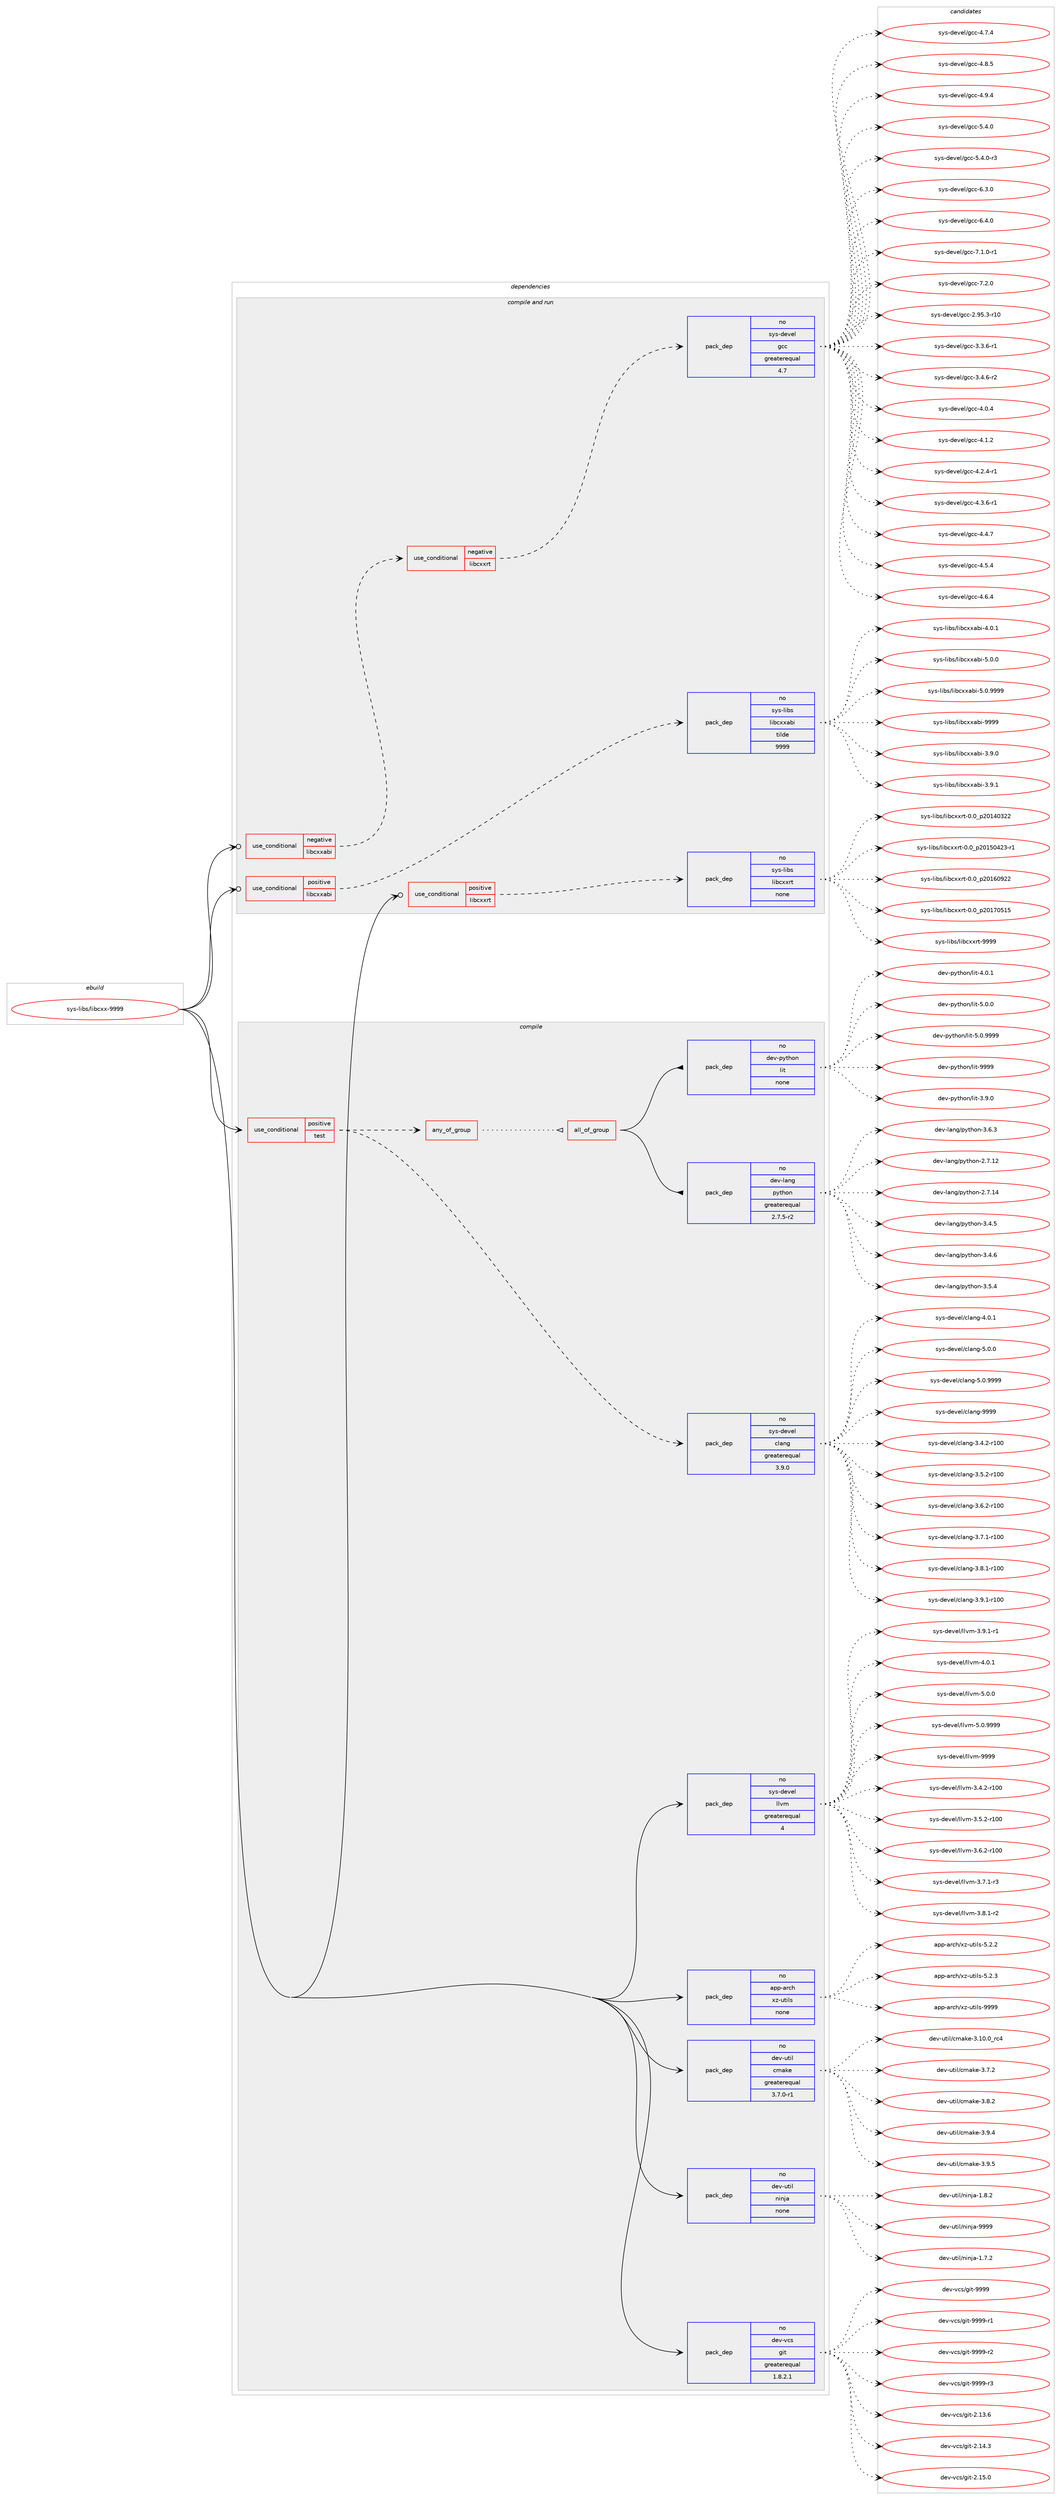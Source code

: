 digraph prolog {

# *************
# Graph options
# *************

newrank=true;
concentrate=true;
compound=true;
graph [rankdir=LR,fontname=Helvetica,fontsize=10,ranksep=1.5];#, ranksep=2.5, nodesep=0.2];
edge  [arrowhead=vee];
node  [fontname=Helvetica,fontsize=10];

# **********
# The ebuild
# **********

subgraph cluster_leftcol {
color=gray;
rank=same;
label=<<i>ebuild</i>>;
id [label="sys-libs/libcxx-9999", color=red, width=4, href="../sys-libs/libcxx-9999.svg"];
}

# ****************
# The dependencies
# ****************

subgraph cluster_midcol {
color=gray;
label=<<i>dependencies</i>>;
subgraph cluster_compile {
fillcolor="#eeeeee";
style=filled;
label=<<i>compile</i>>;
subgraph cond118293 {
dependency494825 [label=<<TABLE BORDER="0" CELLBORDER="1" CELLSPACING="0" CELLPADDING="4"><TR><TD ROWSPAN="3" CELLPADDING="10">use_conditional</TD></TR><TR><TD>positive</TD></TR><TR><TD>test</TD></TR></TABLE>>, shape=none, color=red];
subgraph pack367794 {
dependency494826 [label=<<TABLE BORDER="0" CELLBORDER="1" CELLSPACING="0" CELLPADDING="4" WIDTH="220"><TR><TD ROWSPAN="6" CELLPADDING="30">pack_dep</TD></TR><TR><TD WIDTH="110">no</TD></TR><TR><TD>sys-devel</TD></TR><TR><TD>clang</TD></TR><TR><TD>greaterequal</TD></TR><TR><TD>3.9.0</TD></TR></TABLE>>, shape=none, color=blue];
}
dependency494825:e -> dependency494826:w [weight=20,style="dashed",arrowhead="vee"];
subgraph any8424 {
dependency494827 [label=<<TABLE BORDER="0" CELLBORDER="1" CELLSPACING="0" CELLPADDING="4"><TR><TD CELLPADDING="10">any_of_group</TD></TR></TABLE>>, shape=none, color=red];subgraph all317 {
dependency494828 [label=<<TABLE BORDER="0" CELLBORDER="1" CELLSPACING="0" CELLPADDING="4"><TR><TD CELLPADDING="10">all_of_group</TD></TR></TABLE>>, shape=none, color=red];subgraph pack367795 {
dependency494829 [label=<<TABLE BORDER="0" CELLBORDER="1" CELLSPACING="0" CELLPADDING="4" WIDTH="220"><TR><TD ROWSPAN="6" CELLPADDING="30">pack_dep</TD></TR><TR><TD WIDTH="110">no</TD></TR><TR><TD>dev-lang</TD></TR><TR><TD>python</TD></TR><TR><TD>greaterequal</TD></TR><TR><TD>2.7.5-r2</TD></TR></TABLE>>, shape=none, color=blue];
}
dependency494828:e -> dependency494829:w [weight=20,style="solid",arrowhead="inv"];
subgraph pack367796 {
dependency494830 [label=<<TABLE BORDER="0" CELLBORDER="1" CELLSPACING="0" CELLPADDING="4" WIDTH="220"><TR><TD ROWSPAN="6" CELLPADDING="30">pack_dep</TD></TR><TR><TD WIDTH="110">no</TD></TR><TR><TD>dev-python</TD></TR><TR><TD>lit</TD></TR><TR><TD>none</TD></TR><TR><TD></TD></TR></TABLE>>, shape=none, color=blue];
}
dependency494828:e -> dependency494830:w [weight=20,style="solid",arrowhead="inv"];
}
dependency494827:e -> dependency494828:w [weight=20,style="dotted",arrowhead="oinv"];
}
dependency494825:e -> dependency494827:w [weight=20,style="dashed",arrowhead="vee"];
}
id:e -> dependency494825:w [weight=20,style="solid",arrowhead="vee"];
subgraph pack367797 {
dependency494831 [label=<<TABLE BORDER="0" CELLBORDER="1" CELLSPACING="0" CELLPADDING="4" WIDTH="220"><TR><TD ROWSPAN="6" CELLPADDING="30">pack_dep</TD></TR><TR><TD WIDTH="110">no</TD></TR><TR><TD>app-arch</TD></TR><TR><TD>xz-utils</TD></TR><TR><TD>none</TD></TR><TR><TD></TD></TR></TABLE>>, shape=none, color=blue];
}
id:e -> dependency494831:w [weight=20,style="solid",arrowhead="vee"];
subgraph pack367798 {
dependency494832 [label=<<TABLE BORDER="0" CELLBORDER="1" CELLSPACING="0" CELLPADDING="4" WIDTH="220"><TR><TD ROWSPAN="6" CELLPADDING="30">pack_dep</TD></TR><TR><TD WIDTH="110">no</TD></TR><TR><TD>dev-util</TD></TR><TR><TD>cmake</TD></TR><TR><TD>greaterequal</TD></TR><TR><TD>3.7.0-r1</TD></TR></TABLE>>, shape=none, color=blue];
}
id:e -> dependency494832:w [weight=20,style="solid",arrowhead="vee"];
subgraph pack367799 {
dependency494833 [label=<<TABLE BORDER="0" CELLBORDER="1" CELLSPACING="0" CELLPADDING="4" WIDTH="220"><TR><TD ROWSPAN="6" CELLPADDING="30">pack_dep</TD></TR><TR><TD WIDTH="110">no</TD></TR><TR><TD>dev-util</TD></TR><TR><TD>ninja</TD></TR><TR><TD>none</TD></TR><TR><TD></TD></TR></TABLE>>, shape=none, color=blue];
}
id:e -> dependency494833:w [weight=20,style="solid",arrowhead="vee"];
subgraph pack367800 {
dependency494834 [label=<<TABLE BORDER="0" CELLBORDER="1" CELLSPACING="0" CELLPADDING="4" WIDTH="220"><TR><TD ROWSPAN="6" CELLPADDING="30">pack_dep</TD></TR><TR><TD WIDTH="110">no</TD></TR><TR><TD>dev-vcs</TD></TR><TR><TD>git</TD></TR><TR><TD>greaterequal</TD></TR><TR><TD>1.8.2.1</TD></TR></TABLE>>, shape=none, color=blue];
}
id:e -> dependency494834:w [weight=20,style="solid",arrowhead="vee"];
subgraph pack367801 {
dependency494835 [label=<<TABLE BORDER="0" CELLBORDER="1" CELLSPACING="0" CELLPADDING="4" WIDTH="220"><TR><TD ROWSPAN="6" CELLPADDING="30">pack_dep</TD></TR><TR><TD WIDTH="110">no</TD></TR><TR><TD>sys-devel</TD></TR><TR><TD>llvm</TD></TR><TR><TD>greaterequal</TD></TR><TR><TD>4</TD></TR></TABLE>>, shape=none, color=blue];
}
id:e -> dependency494835:w [weight=20,style="solid",arrowhead="vee"];
}
subgraph cluster_compileandrun {
fillcolor="#eeeeee";
style=filled;
label=<<i>compile and run</i>>;
subgraph cond118294 {
dependency494836 [label=<<TABLE BORDER="0" CELLBORDER="1" CELLSPACING="0" CELLPADDING="4"><TR><TD ROWSPAN="3" CELLPADDING="10">use_conditional</TD></TR><TR><TD>negative</TD></TR><TR><TD>libcxxabi</TD></TR></TABLE>>, shape=none, color=red];
subgraph cond118295 {
dependency494837 [label=<<TABLE BORDER="0" CELLBORDER="1" CELLSPACING="0" CELLPADDING="4"><TR><TD ROWSPAN="3" CELLPADDING="10">use_conditional</TD></TR><TR><TD>negative</TD></TR><TR><TD>libcxxrt</TD></TR></TABLE>>, shape=none, color=red];
subgraph pack367802 {
dependency494838 [label=<<TABLE BORDER="0" CELLBORDER="1" CELLSPACING="0" CELLPADDING="4" WIDTH="220"><TR><TD ROWSPAN="6" CELLPADDING="30">pack_dep</TD></TR><TR><TD WIDTH="110">no</TD></TR><TR><TD>sys-devel</TD></TR><TR><TD>gcc</TD></TR><TR><TD>greaterequal</TD></TR><TR><TD>4.7</TD></TR></TABLE>>, shape=none, color=blue];
}
dependency494837:e -> dependency494838:w [weight=20,style="dashed",arrowhead="vee"];
}
dependency494836:e -> dependency494837:w [weight=20,style="dashed",arrowhead="vee"];
}
id:e -> dependency494836:w [weight=20,style="solid",arrowhead="odotvee"];
subgraph cond118296 {
dependency494839 [label=<<TABLE BORDER="0" CELLBORDER="1" CELLSPACING="0" CELLPADDING="4"><TR><TD ROWSPAN="3" CELLPADDING="10">use_conditional</TD></TR><TR><TD>positive</TD></TR><TR><TD>libcxxabi</TD></TR></TABLE>>, shape=none, color=red];
subgraph pack367803 {
dependency494840 [label=<<TABLE BORDER="0" CELLBORDER="1" CELLSPACING="0" CELLPADDING="4" WIDTH="220"><TR><TD ROWSPAN="6" CELLPADDING="30">pack_dep</TD></TR><TR><TD WIDTH="110">no</TD></TR><TR><TD>sys-libs</TD></TR><TR><TD>libcxxabi</TD></TR><TR><TD>tilde</TD></TR><TR><TD>9999</TD></TR></TABLE>>, shape=none, color=blue];
}
dependency494839:e -> dependency494840:w [weight=20,style="dashed",arrowhead="vee"];
}
id:e -> dependency494839:w [weight=20,style="solid",arrowhead="odotvee"];
subgraph cond118297 {
dependency494841 [label=<<TABLE BORDER="0" CELLBORDER="1" CELLSPACING="0" CELLPADDING="4"><TR><TD ROWSPAN="3" CELLPADDING="10">use_conditional</TD></TR><TR><TD>positive</TD></TR><TR><TD>libcxxrt</TD></TR></TABLE>>, shape=none, color=red];
subgraph pack367804 {
dependency494842 [label=<<TABLE BORDER="0" CELLBORDER="1" CELLSPACING="0" CELLPADDING="4" WIDTH="220"><TR><TD ROWSPAN="6" CELLPADDING="30">pack_dep</TD></TR><TR><TD WIDTH="110">no</TD></TR><TR><TD>sys-libs</TD></TR><TR><TD>libcxxrt</TD></TR><TR><TD>none</TD></TR><TR><TD></TD></TR></TABLE>>, shape=none, color=blue];
}
dependency494841:e -> dependency494842:w [weight=20,style="dashed",arrowhead="vee"];
}
id:e -> dependency494841:w [weight=20,style="solid",arrowhead="odotvee"];
}
subgraph cluster_run {
fillcolor="#eeeeee";
style=filled;
label=<<i>run</i>>;
}
}

# **************
# The candidates
# **************

subgraph cluster_choices {
rank=same;
color=gray;
label=<<i>candidates</i>>;

subgraph choice367794 {
color=black;
nodesep=1;
choice1151211154510010111810110847991089711010345514652465045114494848 [label="sys-devel/clang-3.4.2-r100", color=red, width=4,href="../sys-devel/clang-3.4.2-r100.svg"];
choice1151211154510010111810110847991089711010345514653465045114494848 [label="sys-devel/clang-3.5.2-r100", color=red, width=4,href="../sys-devel/clang-3.5.2-r100.svg"];
choice1151211154510010111810110847991089711010345514654465045114494848 [label="sys-devel/clang-3.6.2-r100", color=red, width=4,href="../sys-devel/clang-3.6.2-r100.svg"];
choice1151211154510010111810110847991089711010345514655464945114494848 [label="sys-devel/clang-3.7.1-r100", color=red, width=4,href="../sys-devel/clang-3.7.1-r100.svg"];
choice1151211154510010111810110847991089711010345514656464945114494848 [label="sys-devel/clang-3.8.1-r100", color=red, width=4,href="../sys-devel/clang-3.8.1-r100.svg"];
choice1151211154510010111810110847991089711010345514657464945114494848 [label="sys-devel/clang-3.9.1-r100", color=red, width=4,href="../sys-devel/clang-3.9.1-r100.svg"];
choice11512111545100101118101108479910897110103455246484649 [label="sys-devel/clang-4.0.1", color=red, width=4,href="../sys-devel/clang-4.0.1.svg"];
choice11512111545100101118101108479910897110103455346484648 [label="sys-devel/clang-5.0.0", color=red, width=4,href="../sys-devel/clang-5.0.0.svg"];
choice11512111545100101118101108479910897110103455346484657575757 [label="sys-devel/clang-5.0.9999", color=red, width=4,href="../sys-devel/clang-5.0.9999.svg"];
choice115121115451001011181011084799108971101034557575757 [label="sys-devel/clang-9999", color=red, width=4,href="../sys-devel/clang-9999.svg"];
dependency494826:e -> choice1151211154510010111810110847991089711010345514652465045114494848:w [style=dotted,weight="100"];
dependency494826:e -> choice1151211154510010111810110847991089711010345514653465045114494848:w [style=dotted,weight="100"];
dependency494826:e -> choice1151211154510010111810110847991089711010345514654465045114494848:w [style=dotted,weight="100"];
dependency494826:e -> choice1151211154510010111810110847991089711010345514655464945114494848:w [style=dotted,weight="100"];
dependency494826:e -> choice1151211154510010111810110847991089711010345514656464945114494848:w [style=dotted,weight="100"];
dependency494826:e -> choice1151211154510010111810110847991089711010345514657464945114494848:w [style=dotted,weight="100"];
dependency494826:e -> choice11512111545100101118101108479910897110103455246484649:w [style=dotted,weight="100"];
dependency494826:e -> choice11512111545100101118101108479910897110103455346484648:w [style=dotted,weight="100"];
dependency494826:e -> choice11512111545100101118101108479910897110103455346484657575757:w [style=dotted,weight="100"];
dependency494826:e -> choice115121115451001011181011084799108971101034557575757:w [style=dotted,weight="100"];
}
subgraph choice367795 {
color=black;
nodesep=1;
choice10010111845108971101034711212111610411111045504655464950 [label="dev-lang/python-2.7.12", color=red, width=4,href="../dev-lang/python-2.7.12.svg"];
choice10010111845108971101034711212111610411111045504655464952 [label="dev-lang/python-2.7.14", color=red, width=4,href="../dev-lang/python-2.7.14.svg"];
choice100101118451089711010347112121116104111110455146524653 [label="dev-lang/python-3.4.5", color=red, width=4,href="../dev-lang/python-3.4.5.svg"];
choice100101118451089711010347112121116104111110455146524654 [label="dev-lang/python-3.4.6", color=red, width=4,href="../dev-lang/python-3.4.6.svg"];
choice100101118451089711010347112121116104111110455146534652 [label="dev-lang/python-3.5.4", color=red, width=4,href="../dev-lang/python-3.5.4.svg"];
choice100101118451089711010347112121116104111110455146544651 [label="dev-lang/python-3.6.3", color=red, width=4,href="../dev-lang/python-3.6.3.svg"];
dependency494829:e -> choice10010111845108971101034711212111610411111045504655464950:w [style=dotted,weight="100"];
dependency494829:e -> choice10010111845108971101034711212111610411111045504655464952:w [style=dotted,weight="100"];
dependency494829:e -> choice100101118451089711010347112121116104111110455146524653:w [style=dotted,weight="100"];
dependency494829:e -> choice100101118451089711010347112121116104111110455146524654:w [style=dotted,weight="100"];
dependency494829:e -> choice100101118451089711010347112121116104111110455146534652:w [style=dotted,weight="100"];
dependency494829:e -> choice100101118451089711010347112121116104111110455146544651:w [style=dotted,weight="100"];
}
subgraph choice367796 {
color=black;
nodesep=1;
choice1001011184511212111610411111047108105116455146574648 [label="dev-python/lit-3.9.0", color=red, width=4,href="../dev-python/lit-3.9.0.svg"];
choice1001011184511212111610411111047108105116455246484649 [label="dev-python/lit-4.0.1", color=red, width=4,href="../dev-python/lit-4.0.1.svg"];
choice1001011184511212111610411111047108105116455346484648 [label="dev-python/lit-5.0.0", color=red, width=4,href="../dev-python/lit-5.0.0.svg"];
choice1001011184511212111610411111047108105116455346484657575757 [label="dev-python/lit-5.0.9999", color=red, width=4,href="../dev-python/lit-5.0.9999.svg"];
choice10010111845112121116104111110471081051164557575757 [label="dev-python/lit-9999", color=red, width=4,href="../dev-python/lit-9999.svg"];
dependency494830:e -> choice1001011184511212111610411111047108105116455146574648:w [style=dotted,weight="100"];
dependency494830:e -> choice1001011184511212111610411111047108105116455246484649:w [style=dotted,weight="100"];
dependency494830:e -> choice1001011184511212111610411111047108105116455346484648:w [style=dotted,weight="100"];
dependency494830:e -> choice1001011184511212111610411111047108105116455346484657575757:w [style=dotted,weight="100"];
dependency494830:e -> choice10010111845112121116104111110471081051164557575757:w [style=dotted,weight="100"];
}
subgraph choice367797 {
color=black;
nodesep=1;
choice971121124597114991044712012245117116105108115455346504650 [label="app-arch/xz-utils-5.2.2", color=red, width=4,href="../app-arch/xz-utils-5.2.2.svg"];
choice971121124597114991044712012245117116105108115455346504651 [label="app-arch/xz-utils-5.2.3", color=red, width=4,href="../app-arch/xz-utils-5.2.3.svg"];
choice9711211245971149910447120122451171161051081154557575757 [label="app-arch/xz-utils-9999", color=red, width=4,href="../app-arch/xz-utils-9999.svg"];
dependency494831:e -> choice971121124597114991044712012245117116105108115455346504650:w [style=dotted,weight="100"];
dependency494831:e -> choice971121124597114991044712012245117116105108115455346504651:w [style=dotted,weight="100"];
dependency494831:e -> choice9711211245971149910447120122451171161051081154557575757:w [style=dotted,weight="100"];
}
subgraph choice367798 {
color=black;
nodesep=1;
choice1001011184511711610510847991099710710145514649484648951149952 [label="dev-util/cmake-3.10.0_rc4", color=red, width=4,href="../dev-util/cmake-3.10.0_rc4.svg"];
choice10010111845117116105108479910997107101455146554650 [label="dev-util/cmake-3.7.2", color=red, width=4,href="../dev-util/cmake-3.7.2.svg"];
choice10010111845117116105108479910997107101455146564650 [label="dev-util/cmake-3.8.2", color=red, width=4,href="../dev-util/cmake-3.8.2.svg"];
choice10010111845117116105108479910997107101455146574652 [label="dev-util/cmake-3.9.4", color=red, width=4,href="../dev-util/cmake-3.9.4.svg"];
choice10010111845117116105108479910997107101455146574653 [label="dev-util/cmake-3.9.5", color=red, width=4,href="../dev-util/cmake-3.9.5.svg"];
dependency494832:e -> choice1001011184511711610510847991099710710145514649484648951149952:w [style=dotted,weight="100"];
dependency494832:e -> choice10010111845117116105108479910997107101455146554650:w [style=dotted,weight="100"];
dependency494832:e -> choice10010111845117116105108479910997107101455146564650:w [style=dotted,weight="100"];
dependency494832:e -> choice10010111845117116105108479910997107101455146574652:w [style=dotted,weight="100"];
dependency494832:e -> choice10010111845117116105108479910997107101455146574653:w [style=dotted,weight="100"];
}
subgraph choice367799 {
color=black;
nodesep=1;
choice100101118451171161051084711010511010697454946554650 [label="dev-util/ninja-1.7.2", color=red, width=4,href="../dev-util/ninja-1.7.2.svg"];
choice100101118451171161051084711010511010697454946564650 [label="dev-util/ninja-1.8.2", color=red, width=4,href="../dev-util/ninja-1.8.2.svg"];
choice1001011184511711610510847110105110106974557575757 [label="dev-util/ninja-9999", color=red, width=4,href="../dev-util/ninja-9999.svg"];
dependency494833:e -> choice100101118451171161051084711010511010697454946554650:w [style=dotted,weight="100"];
dependency494833:e -> choice100101118451171161051084711010511010697454946564650:w [style=dotted,weight="100"];
dependency494833:e -> choice1001011184511711610510847110105110106974557575757:w [style=dotted,weight="100"];
}
subgraph choice367800 {
color=black;
nodesep=1;
choice10010111845118991154710310511645504649514654 [label="dev-vcs/git-2.13.6", color=red, width=4,href="../dev-vcs/git-2.13.6.svg"];
choice10010111845118991154710310511645504649524651 [label="dev-vcs/git-2.14.3", color=red, width=4,href="../dev-vcs/git-2.14.3.svg"];
choice10010111845118991154710310511645504649534648 [label="dev-vcs/git-2.15.0", color=red, width=4,href="../dev-vcs/git-2.15.0.svg"];
choice1001011184511899115471031051164557575757 [label="dev-vcs/git-9999", color=red, width=4,href="../dev-vcs/git-9999.svg"];
choice10010111845118991154710310511645575757574511449 [label="dev-vcs/git-9999-r1", color=red, width=4,href="../dev-vcs/git-9999-r1.svg"];
choice10010111845118991154710310511645575757574511450 [label="dev-vcs/git-9999-r2", color=red, width=4,href="../dev-vcs/git-9999-r2.svg"];
choice10010111845118991154710310511645575757574511451 [label="dev-vcs/git-9999-r3", color=red, width=4,href="../dev-vcs/git-9999-r3.svg"];
dependency494834:e -> choice10010111845118991154710310511645504649514654:w [style=dotted,weight="100"];
dependency494834:e -> choice10010111845118991154710310511645504649524651:w [style=dotted,weight="100"];
dependency494834:e -> choice10010111845118991154710310511645504649534648:w [style=dotted,weight="100"];
dependency494834:e -> choice1001011184511899115471031051164557575757:w [style=dotted,weight="100"];
dependency494834:e -> choice10010111845118991154710310511645575757574511449:w [style=dotted,weight="100"];
dependency494834:e -> choice10010111845118991154710310511645575757574511450:w [style=dotted,weight="100"];
dependency494834:e -> choice10010111845118991154710310511645575757574511451:w [style=dotted,weight="100"];
}
subgraph choice367801 {
color=black;
nodesep=1;
choice115121115451001011181011084710810811810945514652465045114494848 [label="sys-devel/llvm-3.4.2-r100", color=red, width=4,href="../sys-devel/llvm-3.4.2-r100.svg"];
choice115121115451001011181011084710810811810945514653465045114494848 [label="sys-devel/llvm-3.5.2-r100", color=red, width=4,href="../sys-devel/llvm-3.5.2-r100.svg"];
choice115121115451001011181011084710810811810945514654465045114494848 [label="sys-devel/llvm-3.6.2-r100", color=red, width=4,href="../sys-devel/llvm-3.6.2-r100.svg"];
choice11512111545100101118101108471081081181094551465546494511451 [label="sys-devel/llvm-3.7.1-r3", color=red, width=4,href="../sys-devel/llvm-3.7.1-r3.svg"];
choice11512111545100101118101108471081081181094551465646494511450 [label="sys-devel/llvm-3.8.1-r2", color=red, width=4,href="../sys-devel/llvm-3.8.1-r2.svg"];
choice11512111545100101118101108471081081181094551465746494511449 [label="sys-devel/llvm-3.9.1-r1", color=red, width=4,href="../sys-devel/llvm-3.9.1-r1.svg"];
choice1151211154510010111810110847108108118109455246484649 [label="sys-devel/llvm-4.0.1", color=red, width=4,href="../sys-devel/llvm-4.0.1.svg"];
choice1151211154510010111810110847108108118109455346484648 [label="sys-devel/llvm-5.0.0", color=red, width=4,href="../sys-devel/llvm-5.0.0.svg"];
choice1151211154510010111810110847108108118109455346484657575757 [label="sys-devel/llvm-5.0.9999", color=red, width=4,href="../sys-devel/llvm-5.0.9999.svg"];
choice11512111545100101118101108471081081181094557575757 [label="sys-devel/llvm-9999", color=red, width=4,href="../sys-devel/llvm-9999.svg"];
dependency494835:e -> choice115121115451001011181011084710810811810945514652465045114494848:w [style=dotted,weight="100"];
dependency494835:e -> choice115121115451001011181011084710810811810945514653465045114494848:w [style=dotted,weight="100"];
dependency494835:e -> choice115121115451001011181011084710810811810945514654465045114494848:w [style=dotted,weight="100"];
dependency494835:e -> choice11512111545100101118101108471081081181094551465546494511451:w [style=dotted,weight="100"];
dependency494835:e -> choice11512111545100101118101108471081081181094551465646494511450:w [style=dotted,weight="100"];
dependency494835:e -> choice11512111545100101118101108471081081181094551465746494511449:w [style=dotted,weight="100"];
dependency494835:e -> choice1151211154510010111810110847108108118109455246484649:w [style=dotted,weight="100"];
dependency494835:e -> choice1151211154510010111810110847108108118109455346484648:w [style=dotted,weight="100"];
dependency494835:e -> choice1151211154510010111810110847108108118109455346484657575757:w [style=dotted,weight="100"];
dependency494835:e -> choice11512111545100101118101108471081081181094557575757:w [style=dotted,weight="100"];
}
subgraph choice367802 {
color=black;
nodesep=1;
choice1151211154510010111810110847103999945504657534651451144948 [label="sys-devel/gcc-2.95.3-r10", color=red, width=4,href="../sys-devel/gcc-2.95.3-r10.svg"];
choice115121115451001011181011084710399994551465146544511449 [label="sys-devel/gcc-3.3.6-r1", color=red, width=4,href="../sys-devel/gcc-3.3.6-r1.svg"];
choice115121115451001011181011084710399994551465246544511450 [label="sys-devel/gcc-3.4.6-r2", color=red, width=4,href="../sys-devel/gcc-3.4.6-r2.svg"];
choice11512111545100101118101108471039999455246484652 [label="sys-devel/gcc-4.0.4", color=red, width=4,href="../sys-devel/gcc-4.0.4.svg"];
choice11512111545100101118101108471039999455246494650 [label="sys-devel/gcc-4.1.2", color=red, width=4,href="../sys-devel/gcc-4.1.2.svg"];
choice115121115451001011181011084710399994552465046524511449 [label="sys-devel/gcc-4.2.4-r1", color=red, width=4,href="../sys-devel/gcc-4.2.4-r1.svg"];
choice115121115451001011181011084710399994552465146544511449 [label="sys-devel/gcc-4.3.6-r1", color=red, width=4,href="../sys-devel/gcc-4.3.6-r1.svg"];
choice11512111545100101118101108471039999455246524655 [label="sys-devel/gcc-4.4.7", color=red, width=4,href="../sys-devel/gcc-4.4.7.svg"];
choice11512111545100101118101108471039999455246534652 [label="sys-devel/gcc-4.5.4", color=red, width=4,href="../sys-devel/gcc-4.5.4.svg"];
choice11512111545100101118101108471039999455246544652 [label="sys-devel/gcc-4.6.4", color=red, width=4,href="../sys-devel/gcc-4.6.4.svg"];
choice11512111545100101118101108471039999455246554652 [label="sys-devel/gcc-4.7.4", color=red, width=4,href="../sys-devel/gcc-4.7.4.svg"];
choice11512111545100101118101108471039999455246564653 [label="sys-devel/gcc-4.8.5", color=red, width=4,href="../sys-devel/gcc-4.8.5.svg"];
choice11512111545100101118101108471039999455246574652 [label="sys-devel/gcc-4.9.4", color=red, width=4,href="../sys-devel/gcc-4.9.4.svg"];
choice11512111545100101118101108471039999455346524648 [label="sys-devel/gcc-5.4.0", color=red, width=4,href="../sys-devel/gcc-5.4.0.svg"];
choice115121115451001011181011084710399994553465246484511451 [label="sys-devel/gcc-5.4.0-r3", color=red, width=4,href="../sys-devel/gcc-5.4.0-r3.svg"];
choice11512111545100101118101108471039999455446514648 [label="sys-devel/gcc-6.3.0", color=red, width=4,href="../sys-devel/gcc-6.3.0.svg"];
choice11512111545100101118101108471039999455446524648 [label="sys-devel/gcc-6.4.0", color=red, width=4,href="../sys-devel/gcc-6.4.0.svg"];
choice115121115451001011181011084710399994555464946484511449 [label="sys-devel/gcc-7.1.0-r1", color=red, width=4,href="../sys-devel/gcc-7.1.0-r1.svg"];
choice11512111545100101118101108471039999455546504648 [label="sys-devel/gcc-7.2.0", color=red, width=4,href="../sys-devel/gcc-7.2.0.svg"];
dependency494838:e -> choice1151211154510010111810110847103999945504657534651451144948:w [style=dotted,weight="100"];
dependency494838:e -> choice115121115451001011181011084710399994551465146544511449:w [style=dotted,weight="100"];
dependency494838:e -> choice115121115451001011181011084710399994551465246544511450:w [style=dotted,weight="100"];
dependency494838:e -> choice11512111545100101118101108471039999455246484652:w [style=dotted,weight="100"];
dependency494838:e -> choice11512111545100101118101108471039999455246494650:w [style=dotted,weight="100"];
dependency494838:e -> choice115121115451001011181011084710399994552465046524511449:w [style=dotted,weight="100"];
dependency494838:e -> choice115121115451001011181011084710399994552465146544511449:w [style=dotted,weight="100"];
dependency494838:e -> choice11512111545100101118101108471039999455246524655:w [style=dotted,weight="100"];
dependency494838:e -> choice11512111545100101118101108471039999455246534652:w [style=dotted,weight="100"];
dependency494838:e -> choice11512111545100101118101108471039999455246544652:w [style=dotted,weight="100"];
dependency494838:e -> choice11512111545100101118101108471039999455246554652:w [style=dotted,weight="100"];
dependency494838:e -> choice11512111545100101118101108471039999455246564653:w [style=dotted,weight="100"];
dependency494838:e -> choice11512111545100101118101108471039999455246574652:w [style=dotted,weight="100"];
dependency494838:e -> choice11512111545100101118101108471039999455346524648:w [style=dotted,weight="100"];
dependency494838:e -> choice115121115451001011181011084710399994553465246484511451:w [style=dotted,weight="100"];
dependency494838:e -> choice11512111545100101118101108471039999455446514648:w [style=dotted,weight="100"];
dependency494838:e -> choice11512111545100101118101108471039999455446524648:w [style=dotted,weight="100"];
dependency494838:e -> choice115121115451001011181011084710399994555464946484511449:w [style=dotted,weight="100"];
dependency494838:e -> choice11512111545100101118101108471039999455546504648:w [style=dotted,weight="100"];
}
subgraph choice367803 {
color=black;
nodesep=1;
choice11512111545108105981154710810598991201209798105455146574648 [label="sys-libs/libcxxabi-3.9.0", color=red, width=4,href="../sys-libs/libcxxabi-3.9.0.svg"];
choice11512111545108105981154710810598991201209798105455146574649 [label="sys-libs/libcxxabi-3.9.1", color=red, width=4,href="../sys-libs/libcxxabi-3.9.1.svg"];
choice11512111545108105981154710810598991201209798105455246484649 [label="sys-libs/libcxxabi-4.0.1", color=red, width=4,href="../sys-libs/libcxxabi-4.0.1.svg"];
choice11512111545108105981154710810598991201209798105455346484648 [label="sys-libs/libcxxabi-5.0.0", color=red, width=4,href="../sys-libs/libcxxabi-5.0.0.svg"];
choice11512111545108105981154710810598991201209798105455346484657575757 [label="sys-libs/libcxxabi-5.0.9999", color=red, width=4,href="../sys-libs/libcxxabi-5.0.9999.svg"];
choice115121115451081059811547108105989912012097981054557575757 [label="sys-libs/libcxxabi-9999", color=red, width=4,href="../sys-libs/libcxxabi-9999.svg"];
dependency494840:e -> choice11512111545108105981154710810598991201209798105455146574648:w [style=dotted,weight="100"];
dependency494840:e -> choice11512111545108105981154710810598991201209798105455146574649:w [style=dotted,weight="100"];
dependency494840:e -> choice11512111545108105981154710810598991201209798105455246484649:w [style=dotted,weight="100"];
dependency494840:e -> choice11512111545108105981154710810598991201209798105455346484648:w [style=dotted,weight="100"];
dependency494840:e -> choice11512111545108105981154710810598991201209798105455346484657575757:w [style=dotted,weight="100"];
dependency494840:e -> choice115121115451081059811547108105989912012097981054557575757:w [style=dotted,weight="100"];
}
subgraph choice367804 {
color=black;
nodesep=1;
choice115121115451081059811547108105989912012011411645484648951125048495248515050 [label="sys-libs/libcxxrt-0.0_p20140322", color=red, width=4,href="../sys-libs/libcxxrt-0.0_p20140322.svg"];
choice1151211154510810598115471081059899120120114116454846489511250484953485250514511449 [label="sys-libs/libcxxrt-0.0_p20150423-r1", color=red, width=4,href="../sys-libs/libcxxrt-0.0_p20150423-r1.svg"];
choice115121115451081059811547108105989912012011411645484648951125048495448575050 [label="sys-libs/libcxxrt-0.0_p20160922", color=red, width=4,href="../sys-libs/libcxxrt-0.0_p20160922.svg"];
choice115121115451081059811547108105989912012011411645484648951125048495548534953 [label="sys-libs/libcxxrt-0.0_p20170515", color=red, width=4,href="../sys-libs/libcxxrt-0.0_p20170515.svg"];
choice11512111545108105981154710810598991201201141164557575757 [label="sys-libs/libcxxrt-9999", color=red, width=4,href="../sys-libs/libcxxrt-9999.svg"];
dependency494842:e -> choice115121115451081059811547108105989912012011411645484648951125048495248515050:w [style=dotted,weight="100"];
dependency494842:e -> choice1151211154510810598115471081059899120120114116454846489511250484953485250514511449:w [style=dotted,weight="100"];
dependency494842:e -> choice115121115451081059811547108105989912012011411645484648951125048495448575050:w [style=dotted,weight="100"];
dependency494842:e -> choice115121115451081059811547108105989912012011411645484648951125048495548534953:w [style=dotted,weight="100"];
dependency494842:e -> choice11512111545108105981154710810598991201201141164557575757:w [style=dotted,weight="100"];
}
}

}
